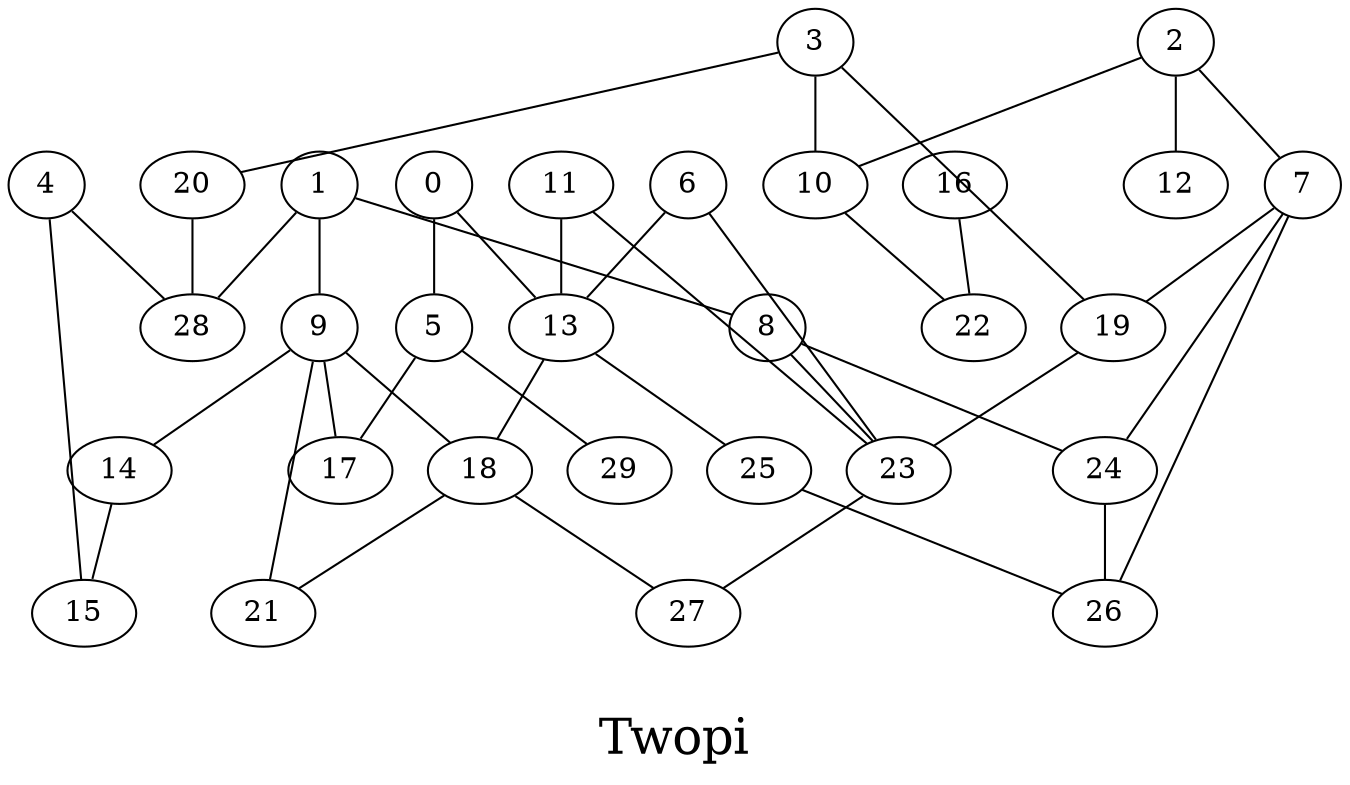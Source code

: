 /*****
Twopi
*****/

graph G {
  graph [splines=false overlap=false]
  node  [shape=ellipse, width=0.3, height=0.3]
  0 ;
  1 ;
  2 ;
  3 ;
  4 ;
  5 ;
  6 ;
  7 ;
  8 ;
  9 ;
  10 ;
  11 ;
  12 ;
  13 ;
  14 ;
  15 ;
  16 ;
  17 ;
  18 ;
  19 ;
  20 ;
  21 ;
  22 ;
  23 ;
  24 ;
  25 ;
  26 ;
  27 ;
  28 ;
  29 ;
  0 -- 5;
  0 -- 13;
  1 -- 8;
  1 -- 9;
  1 -- 28;
  2 -- 7;
  2 -- 10;
  2 -- 12;
  3 -- 10;
  3 -- 19;
  3 -- 20;
  4 -- 15;
  4 -- 28;
  5 -- 17;
  5 -- 29;
  6 -- 13;
  6 -- 23;
  7 -- 19;
  7 -- 24;
  7 -- 26;
  8 -- 23;
  8 -- 24;
  9 -- 14;
  9 -- 17;
  9 -- 18;
  9 -- 21;
  10 -- 22;
  11 -- 13;
  11 -- 23;
  13 -- 18;
  13 -- 25;
  14 -- 15;
  16 -- 22;
  18 -- 21;
  18 -- 27;
  19 -- 23;
  20 -- 28;
  23 -- 27;
  24 -- 26;
  25 -- 26;
  label = "\nTwopi\n";  fontsize=24;
}
